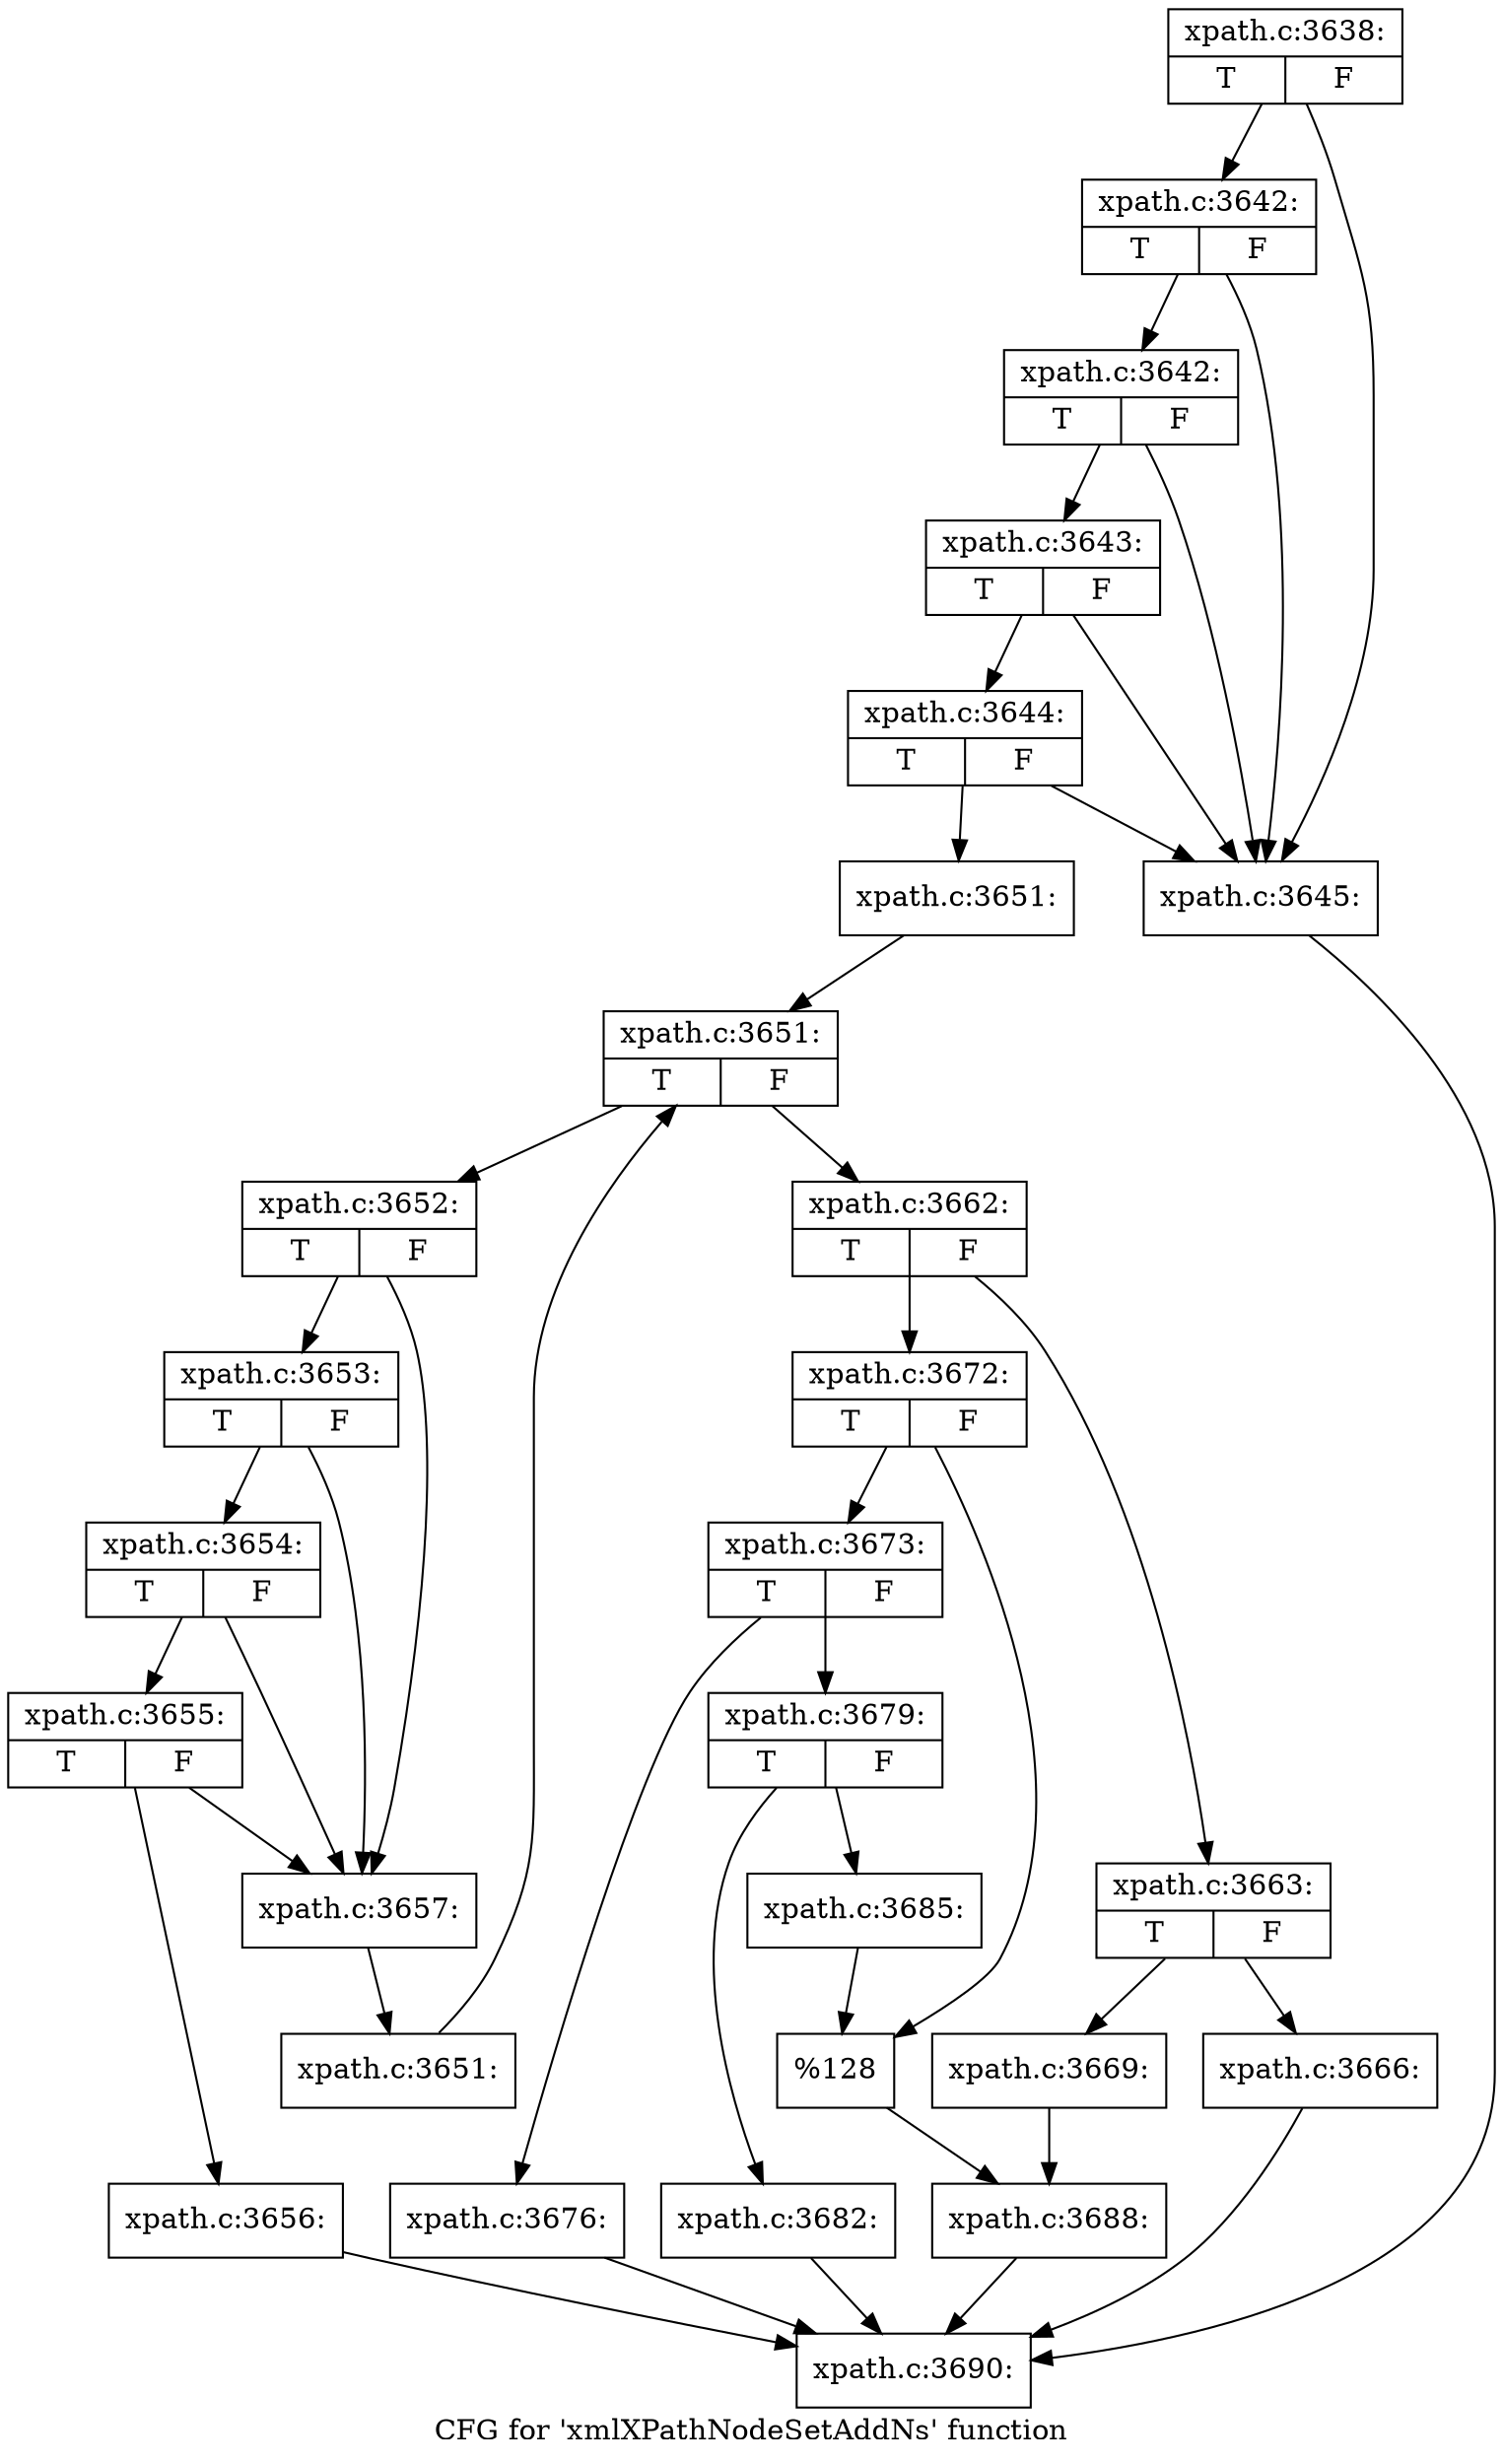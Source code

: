 digraph "CFG for 'xmlXPathNodeSetAddNs' function" {
	label="CFG for 'xmlXPathNodeSetAddNs' function";

	Node0x47b3630 [shape=record,label="{xpath.c:3638:|{<s0>T|<s1>F}}"];
	Node0x47b3630 -> Node0x47be680;
	Node0x47b3630 -> Node0x47be8a0;
	Node0x47be8a0 [shape=record,label="{xpath.c:3642:|{<s0>T|<s1>F}}"];
	Node0x47be8a0 -> Node0x47be680;
	Node0x47be8a0 -> Node0x47be820;
	Node0x47be820 [shape=record,label="{xpath.c:3642:|{<s0>T|<s1>F}}"];
	Node0x47be820 -> Node0x47be680;
	Node0x47be820 -> Node0x47be7a0;
	Node0x47be7a0 [shape=record,label="{xpath.c:3643:|{<s0>T|<s1>F}}"];
	Node0x47be7a0 -> Node0x47be680;
	Node0x47be7a0 -> Node0x47be720;
	Node0x47be720 [shape=record,label="{xpath.c:3644:|{<s0>T|<s1>F}}"];
	Node0x47be720 -> Node0x47be680;
	Node0x47be720 -> Node0x47be6d0;
	Node0x47be680 [shape=record,label="{xpath.c:3645:}"];
	Node0x47be680 -> Node0x47bd9d0;
	Node0x47be6d0 [shape=record,label="{xpath.c:3651:}"];
	Node0x47be6d0 -> Node0x47bf950;
	Node0x47bf950 [shape=record,label="{xpath.c:3651:|{<s0>T|<s1>F}}"];
	Node0x47bf950 -> Node0x47bfc30;
	Node0x47bf950 -> Node0x47bf7b0;
	Node0x47bfc30 [shape=record,label="{xpath.c:3652:|{<s0>T|<s1>F}}"];
	Node0x47bfc30 -> Node0x47c02a0;
	Node0x47bfc30 -> Node0x47c0150;
	Node0x47c02a0 [shape=record,label="{xpath.c:3653:|{<s0>T|<s1>F}}"];
	Node0x47c02a0 -> Node0x47c0220;
	Node0x47c02a0 -> Node0x47c0150;
	Node0x47c0220 [shape=record,label="{xpath.c:3654:|{<s0>T|<s1>F}}"];
	Node0x47c0220 -> Node0x47c01a0;
	Node0x47c0220 -> Node0x47c0150;
	Node0x47c01a0 [shape=record,label="{xpath.c:3655:|{<s0>T|<s1>F}}"];
	Node0x47c01a0 -> Node0x47c0100;
	Node0x47c01a0 -> Node0x47c0150;
	Node0x47c0100 [shape=record,label="{xpath.c:3656:}"];
	Node0x47c0100 -> Node0x47bd9d0;
	Node0x47c0150 [shape=record,label="{xpath.c:3657:}"];
	Node0x47c0150 -> Node0x47bfba0;
	Node0x47bfba0 [shape=record,label="{xpath.c:3651:}"];
	Node0x47bfba0 -> Node0x47bf950;
	Node0x47bf7b0 [shape=record,label="{xpath.c:3662:|{<s0>T|<s1>F}}"];
	Node0x47bf7b0 -> Node0x47c27e0;
	Node0x47bf7b0 -> Node0x47c2880;
	Node0x47c27e0 [shape=record,label="{xpath.c:3663:|{<s0>T|<s1>F}}"];
	Node0x47c27e0 -> Node0x47c3160;
	Node0x47c27e0 -> Node0x47c31b0;
	Node0x47c3160 [shape=record,label="{xpath.c:3666:}"];
	Node0x47c3160 -> Node0x47bd9d0;
	Node0x47c31b0 [shape=record,label="{xpath.c:3669:}"];
	Node0x47c31b0 -> Node0x47c2830;
	Node0x47c2880 [shape=record,label="{xpath.c:3672:|{<s0>T|<s1>F}}"];
	Node0x47c2880 -> Node0x47c4240;
	Node0x47c2880 -> Node0x47c4290;
	Node0x47c4240 [shape=record,label="{xpath.c:3673:|{<s0>T|<s1>F}}"];
	Node0x47c4240 -> Node0x47c4be0;
	Node0x47c4240 -> Node0x47c4c30;
	Node0x47c4be0 [shape=record,label="{xpath.c:3676:}"];
	Node0x47c4be0 -> Node0x47bd9d0;
	Node0x47c4c30 [shape=record,label="{xpath.c:3679:|{<s0>T|<s1>F}}"];
	Node0x47c4c30 -> Node0x47c5e20;
	Node0x47c4c30 -> Node0x47c5e70;
	Node0x47c5e20 [shape=record,label="{xpath.c:3682:}"];
	Node0x47c5e20 -> Node0x47bd9d0;
	Node0x47c5e70 [shape=record,label="{xpath.c:3685:}"];
	Node0x47c5e70 -> Node0x47c4290;
	Node0x47c4290 [shape=record,label="{%128}"];
	Node0x47c4290 -> Node0x47c2830;
	Node0x47c2830 [shape=record,label="{xpath.c:3688:}"];
	Node0x47c2830 -> Node0x47bd9d0;
	Node0x47bd9d0 [shape=record,label="{xpath.c:3690:}"];
}
